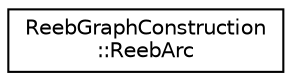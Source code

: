 digraph "Graphical Class Hierarchy"
{
 // LATEX_PDF_SIZE
  edge [fontname="Helvetica",fontsize="10",labelfontname="Helvetica",labelfontsize="10"];
  node [fontname="Helvetica",fontsize="10",shape=record];
  rankdir="LR";
  Node0 [label="ReebGraphConstruction\l::ReebArc",height=0.2,width=0.4,color="black", fillcolor="white", style="filled",URL="$structReebGraphConstruction_1_1ReebArc.html",tooltip=" "];
}
